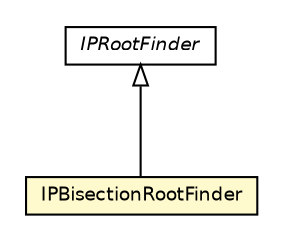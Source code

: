 #!/usr/local/bin/dot
#
# Class diagram 
# Generated by UMLGraph version 5.4 (http://www.umlgraph.org/)
#

digraph G {
	edge [fontname="Helvetica",fontsize=10,labelfontname="Helvetica",labelfontsize=10];
	node [fontname="Helvetica",fontsize=10,shape=plaintext];
	nodesep=0.25;
	ranksep=0.5;
	// jsl.utilities.rootfinding.IPRootFinder
	c98669 [label=<<table title="jsl.utilities.rootfinding.IPRootFinder" border="0" cellborder="1" cellspacing="0" cellpadding="2" port="p" href="./IPRootFinder.html">
		<tr><td><table border="0" cellspacing="0" cellpadding="1">
<tr><td align="center" balign="center"><font face="Helvetica-Oblique"> IPRootFinder </font></td></tr>
		</table></td></tr>
		</table>>, URL="./IPRootFinder.html", fontname="Helvetica", fontcolor="black", fontsize=9.0];
	// jsl.utilities.rootfinding.IPBisectionRootFinder
	c98670 [label=<<table title="jsl.utilities.rootfinding.IPBisectionRootFinder" border="0" cellborder="1" cellspacing="0" cellpadding="2" port="p" bgcolor="lemonChiffon" href="./IPBisectionRootFinder.html">
		<tr><td><table border="0" cellspacing="0" cellpadding="1">
<tr><td align="center" balign="center"> IPBisectionRootFinder </td></tr>
		</table></td></tr>
		</table>>, URL="./IPBisectionRootFinder.html", fontname="Helvetica", fontcolor="black", fontsize=9.0];
	//jsl.utilities.rootfinding.IPBisectionRootFinder extends jsl.utilities.rootfinding.IPRootFinder
	c98669:p -> c98670:p [dir=back,arrowtail=empty];
}

